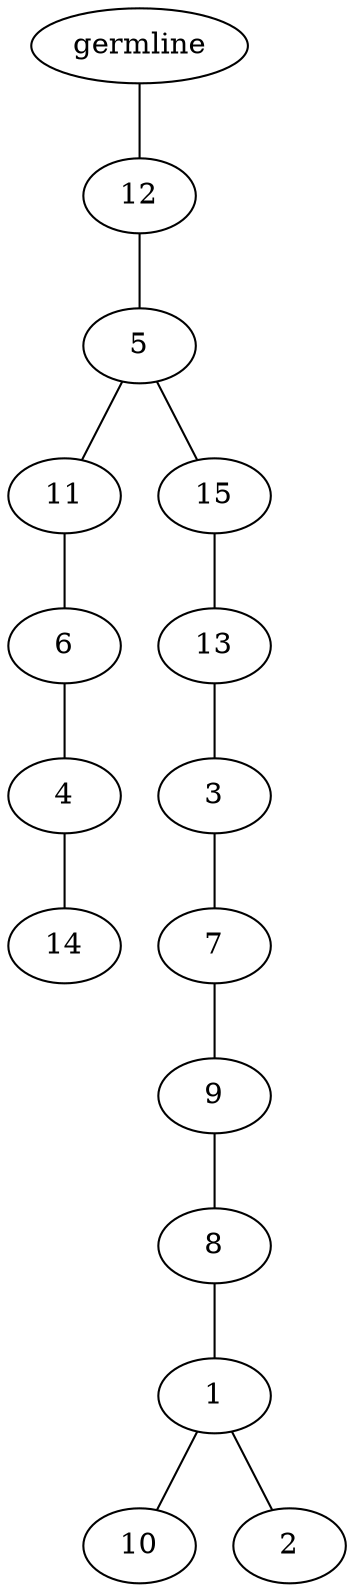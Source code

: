graph tree {
    "139720317366176" [label="germline"];
    "139720317409888" [label="12"];
    "139720317410848" [label="5"];
    "139720317410608" [label="11"];
    "139720317395152" [label="6"];
    "139720317395728" [label="4"];
    "139720317362384" [label="14"];
    "139720317395968" [label="15"];
    "139720317395872" [label="13"];
    "139720317396304" [label="3"];
    "139720317396688" [label="7"];
    "139720317397408" [label="9"];
    "139720317397744" [label="8"];
    "139720317398032" [label="1"];
    "139720317398320" [label="10"];
    "139720317398128" [label="2"];
    "139720317366176" -- "139720317409888";
    "139720317409888" -- "139720317410848";
    "139720317410848" -- "139720317410608";
    "139720317410848" -- "139720317395968";
    "139720317410608" -- "139720317395152";
    "139720317395152" -- "139720317395728";
    "139720317395728" -- "139720317362384";
    "139720317395968" -- "139720317395872";
    "139720317395872" -- "139720317396304";
    "139720317396304" -- "139720317396688";
    "139720317396688" -- "139720317397408";
    "139720317397408" -- "139720317397744";
    "139720317397744" -- "139720317398032";
    "139720317398032" -- "139720317398320";
    "139720317398032" -- "139720317398128";
}
